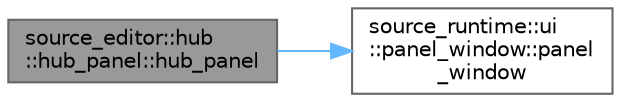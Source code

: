 digraph "source_editor::hub::hub_panel::hub_panel"
{
 // LATEX_PDF_SIZE
  bgcolor="transparent";
  edge [fontname=Helvetica,fontsize=10,labelfontname=Helvetica,labelfontsize=10];
  node [fontname=Helvetica,fontsize=10,shape=box,height=0.2,width=0.4];
  rankdir="LR";
  Node1 [id="Node000001",label="source_editor::hub\l::hub_panel::hub_panel",height=0.2,width=0.4,color="gray40", fillcolor="grey60", style="filled", fontcolor="black",tooltip=" "];
  Node1 -> Node2 [id="edge1_Node000001_Node000002",color="steelblue1",style="solid",tooltip=" "];
  Node2 [id="Node000002",label="source_runtime::ui\l::panel_window::panel\l_window",height=0.2,width=0.4,color="grey40", fillcolor="white", style="filled",URL="$classsource__runtime_1_1ui_1_1panel__window.html#a582c125b0c6c6d3b1cbc0f3c70dd0d08",tooltip=" "];
}
